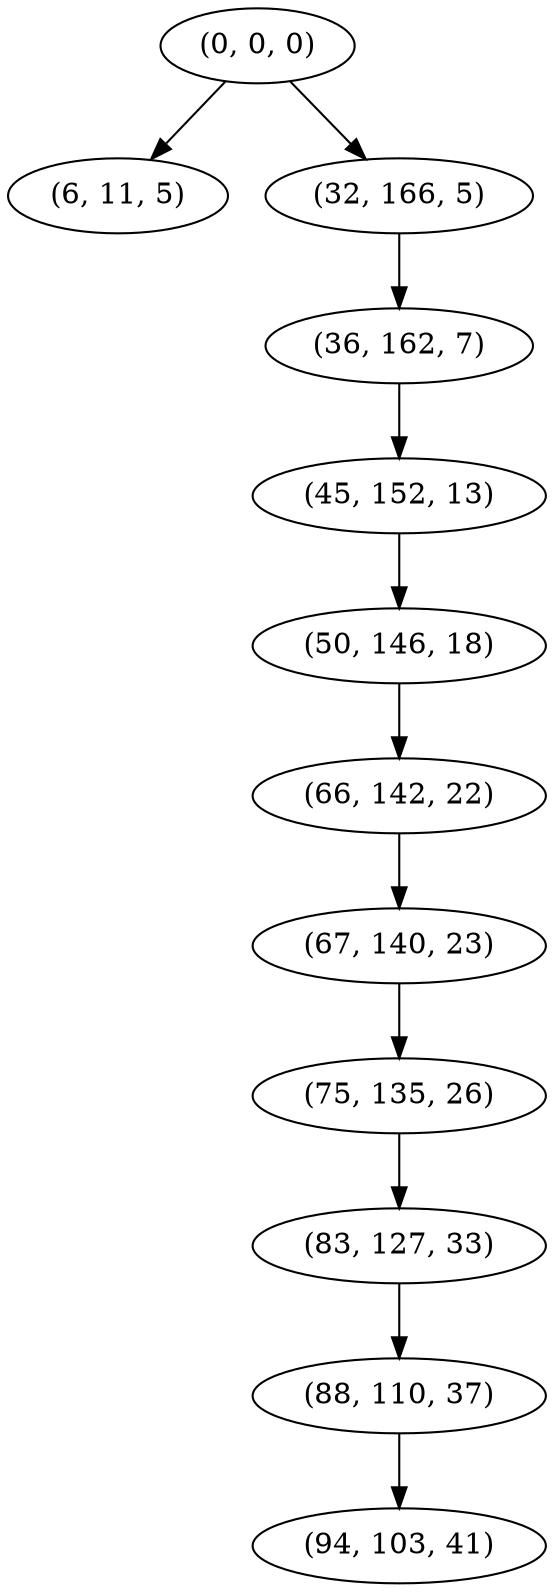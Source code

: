 digraph tree {
    "(0, 0, 0)";
    "(6, 11, 5)";
    "(32, 166, 5)";
    "(36, 162, 7)";
    "(45, 152, 13)";
    "(50, 146, 18)";
    "(66, 142, 22)";
    "(67, 140, 23)";
    "(75, 135, 26)";
    "(83, 127, 33)";
    "(88, 110, 37)";
    "(94, 103, 41)";
    "(0, 0, 0)" -> "(6, 11, 5)";
    "(0, 0, 0)" -> "(32, 166, 5)";
    "(32, 166, 5)" -> "(36, 162, 7)";
    "(36, 162, 7)" -> "(45, 152, 13)";
    "(45, 152, 13)" -> "(50, 146, 18)";
    "(50, 146, 18)" -> "(66, 142, 22)";
    "(66, 142, 22)" -> "(67, 140, 23)";
    "(67, 140, 23)" -> "(75, 135, 26)";
    "(75, 135, 26)" -> "(83, 127, 33)";
    "(83, 127, 33)" -> "(88, 110, 37)";
    "(88, 110, 37)" -> "(94, 103, 41)";
}
